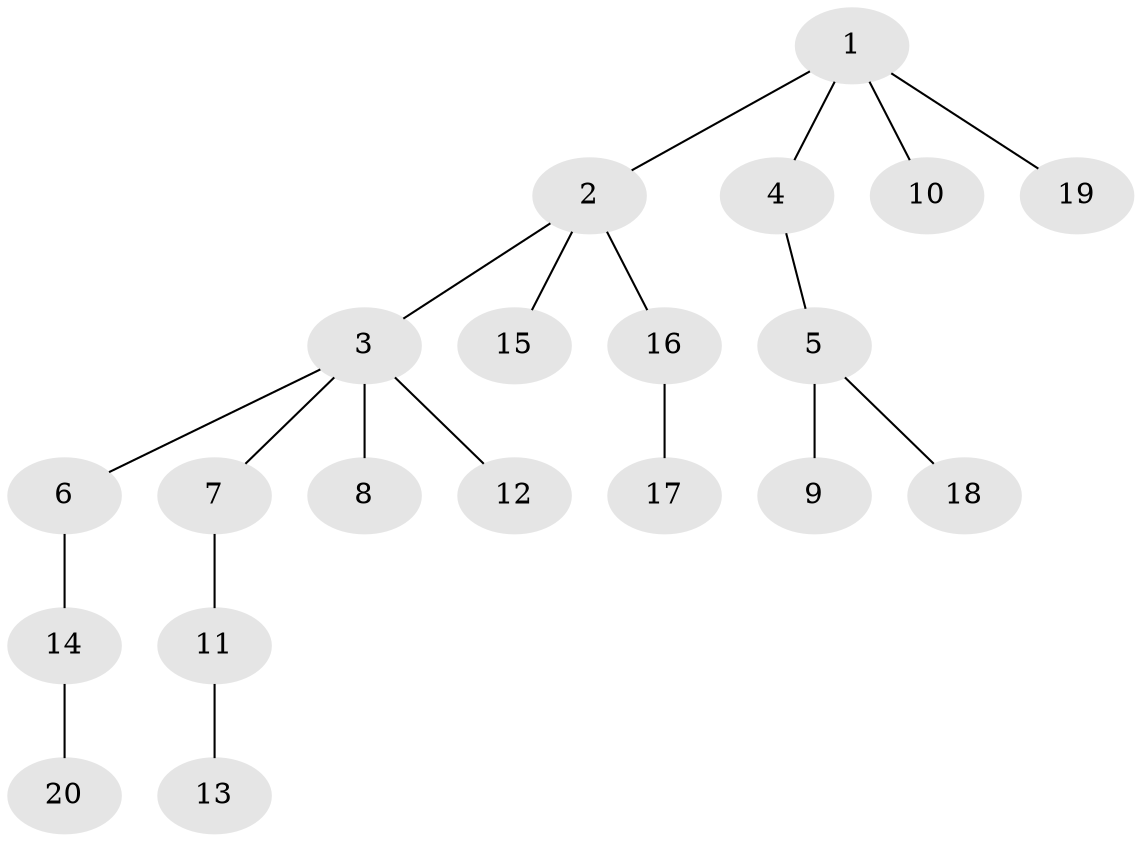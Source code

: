 // Generated by graph-tools (version 1.1) at 2025/46/02/15/25 05:46:28]
// undirected, 20 vertices, 19 edges
graph export_dot {
graph [start="1"]
  node [color=gray90,style=filled];
  1;
  2;
  3;
  4;
  5;
  6;
  7;
  8;
  9;
  10;
  11;
  12;
  13;
  14;
  15;
  16;
  17;
  18;
  19;
  20;
  1 -- 2;
  1 -- 4;
  1 -- 10;
  1 -- 19;
  2 -- 3;
  2 -- 15;
  2 -- 16;
  3 -- 6;
  3 -- 7;
  3 -- 8;
  3 -- 12;
  4 -- 5;
  5 -- 9;
  5 -- 18;
  6 -- 14;
  7 -- 11;
  11 -- 13;
  14 -- 20;
  16 -- 17;
}
